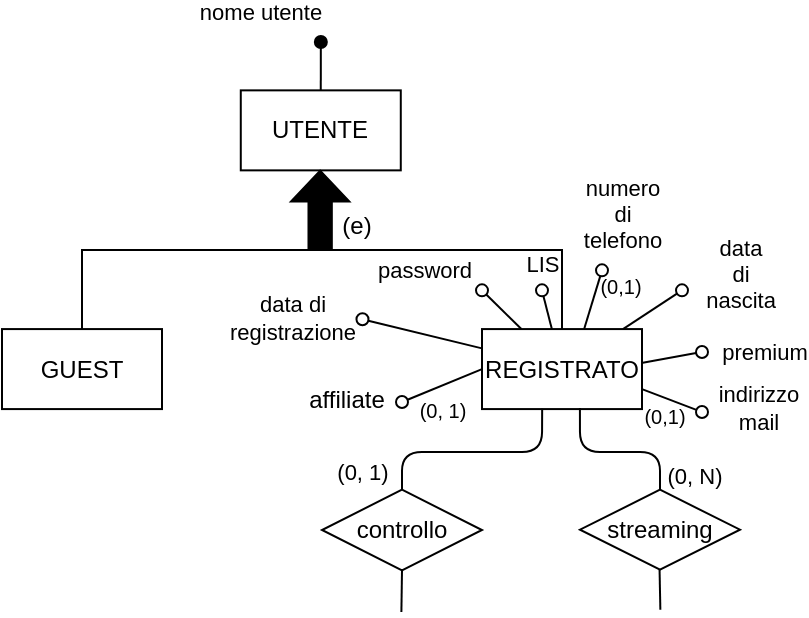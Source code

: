 <mxfile scale="1" border="10">
    <diagram id="-rriOPSDnHkLpZKLwRpb" name="Page-1">
        <mxGraphModel dx="2866" dy="2418" grid="1" gridSize="10" guides="1" tooltips="1" connect="1" arrows="1" fold="1" page="1" pageScale="1" pageWidth="850" pageHeight="1100" background="#FFFFFF" math="0" shadow="0">
            <root>
                <mxCell id="0"/>
                <mxCell id="1" parent="0"/>
                <mxCell id="343" style="edgeStyle=elbowEdgeStyle;html=1;exitX=0.5;exitY=1;exitDx=0;exitDy=0;entryX=0.5;entryY=0;entryDx=0;entryDy=0;endArrow=none;endFill=0;elbow=vertical;rounded=0;jumpStyle=arc;" parent="1" source="346" target="347" edge="1">
                    <mxGeometry relative="1" as="geometry">
                        <mxPoint x="-2300.58" y="-2022.46" as="sourcePoint"/>
                        <mxPoint x="-2380.59" y="-1962.46" as="targetPoint"/>
                    </mxGeometry>
                </mxCell>
                <mxCell id="344" style="edgeStyle=elbowEdgeStyle;elbow=vertical;html=1;exitX=0.5;exitY=1;exitDx=0;exitDy=0;entryX=0.5;entryY=0;entryDx=0;entryDy=0;endArrow=none;endFill=0;rounded=0;jumpStyle=arc;" parent="1" source="346" target="349" edge="1">
                    <mxGeometry relative="1" as="geometry"/>
                </mxCell>
                <mxCell id="346" value="UTENTE" style="whiteSpace=wrap;html=1;" parent="1" vertex="1">
                    <mxGeometry x="-2360.61" y="-2120.82" width="80" height="40" as="geometry"/>
                </mxCell>
                <mxCell id="347" value="GUEST" style="whiteSpace=wrap;html=1;" parent="1" vertex="1">
                    <mxGeometry x="-2480" y="-2001.46" width="80" height="40" as="geometry"/>
                </mxCell>
                <mxCell id="349" value="REGISTRATO" style="whiteSpace=wrap;html=1;" parent="1" vertex="1">
                    <mxGeometry x="-2240" y="-2001.46" width="80" height="40" as="geometry"/>
                </mxCell>
                <mxCell id="350" value="" style="shape=singleArrow;whiteSpace=wrap;html=1;arrowWidth=0.4;arrowSize=0.4;rotation=-90;fillColor=#000000;" parent="1" vertex="1">
                    <mxGeometry x="-2340.3" y="-2075.9" width="38.76" height="29.17" as="geometry"/>
                </mxCell>
                <mxCell id="351" value="(e)" style="text;html=1;align=center;verticalAlign=middle;resizable=0;points=[];autosize=1;strokeColor=none;fillColor=none;" parent="1" vertex="1">
                    <mxGeometry x="-2322.61" y="-2067.82" width="40" height="30" as="geometry"/>
                </mxCell>
                <mxCell id="352" value="" style="endArrow=oval;html=1;fillStyle=auto;strokeWidth=1;startSize=6;endSize=6;fillColor=#000000;startArrow=none;startFill=0;endFill=1;exitX=0.5;exitY=0;exitDx=0;exitDy=0;" parent="1" source="346" edge="1">
                    <mxGeometry width="50" height="50" relative="1" as="geometry">
                        <mxPoint x="-2180.58" y="-1539.8" as="sourcePoint"/>
                        <mxPoint x="-2320.58" y="-2144.98" as="targetPoint"/>
                    </mxGeometry>
                </mxCell>
                <mxCell id="353" value="nome utente" style="edgeLabel;html=1;align=center;verticalAlign=middle;resizable=0;points=[];" parent="352" vertex="1" connectable="0">
                    <mxGeometry x="0.479" y="1" relative="1" as="geometry">
                        <mxPoint x="-30" y="-21" as="offset"/>
                    </mxGeometry>
                </mxCell>
                <mxCell id="354" value="" style="endArrow=oval;html=1;fillStyle=auto;strokeWidth=1;startSize=6;endSize=6;fillColor=#000000;startArrow=none;startFill=0;endFill=0;" parent="1" source="349" edge="1">
                    <mxGeometry width="50" height="50" relative="1" as="geometry">
                        <mxPoint x="-2278.91" y="-1693.193" as="sourcePoint"/>
                        <mxPoint x="-2240" y="-2020.82" as="targetPoint"/>
                    </mxGeometry>
                </mxCell>
                <mxCell id="355" value="password" style="edgeLabel;html=1;align=center;verticalAlign=middle;resizable=0;points=[];" parent="354" vertex="1" connectable="0">
                    <mxGeometry x="0.479" y="1" relative="1" as="geometry">
                        <mxPoint x="-34" y="-16" as="offset"/>
                    </mxGeometry>
                </mxCell>
                <mxCell id="356" value="" style="endArrow=oval;html=1;fillStyle=auto;strokeWidth=1;startSize=6;endSize=6;fillColor=#000000;startArrow=none;startFill=0;endFill=0;exitX=1;exitY=0.75;exitDx=0;exitDy=0;" parent="1" source="349" edge="1">
                    <mxGeometry width="50" height="50" relative="1" as="geometry">
                        <mxPoint x="-2263.91" y="-1699.86" as="sourcePoint"/>
                        <mxPoint x="-2130" y="-1960" as="targetPoint"/>
                    </mxGeometry>
                </mxCell>
                <mxCell id="357" value="indirizzo&lt;br&gt;mail" style="edgeLabel;html=1;align=center;verticalAlign=middle;resizable=0;points=[];" parent="356" vertex="1" connectable="0">
                    <mxGeometry x="0.479" y="1" relative="1" as="geometry">
                        <mxPoint x="35" y="2" as="offset"/>
                    </mxGeometry>
                </mxCell>
                <mxCell id="358" value="" style="endArrow=oval;html=1;fillStyle=auto;strokeWidth=1;startSize=6;endSize=6;fillColor=#000000;startArrow=none;startFill=0;endFill=0;" parent="1" edge="1">
                    <mxGeometry width="50" height="50" relative="1" as="geometry">
                        <mxPoint x="-2188.924" y="-2001.46" as="sourcePoint"/>
                        <mxPoint x="-2180" y="-2030.82" as="targetPoint"/>
                    </mxGeometry>
                </mxCell>
                <mxCell id="359" value="numero&lt;br&gt;di&lt;br&gt;telefono" style="edgeLabel;html=1;align=center;verticalAlign=middle;resizable=0;points=[];" parent="358" vertex="1" connectable="0">
                    <mxGeometry x="0.479" y="1" relative="1" as="geometry">
                        <mxPoint x="13" y="-36" as="offset"/>
                    </mxGeometry>
                </mxCell>
                <mxCell id="360" value="" style="endArrow=oval;html=1;fillStyle=auto;strokeWidth=1;startSize=6;endSize=6;fillColor=#000000;startArrow=none;startFill=0;endFill=0;" parent="1" source="349" edge="1">
                    <mxGeometry width="50" height="50" relative="1" as="geometry">
                        <mxPoint x="-2243.91" y="-1679.86" as="sourcePoint"/>
                        <mxPoint x="-2140" y="-2020.82" as="targetPoint"/>
                    </mxGeometry>
                </mxCell>
                <mxCell id="361" value="data&lt;br&gt;di&lt;br&gt;nascita" style="edgeLabel;html=1;align=center;verticalAlign=middle;resizable=0;points=[];" parent="360" vertex="1" connectable="0">
                    <mxGeometry x="0.479" y="1" relative="1" as="geometry">
                        <mxPoint x="37" y="-13" as="offset"/>
                    </mxGeometry>
                </mxCell>
                <mxCell id="362" value="" style="endArrow=oval;html=1;fillStyle=auto;strokeWidth=1;startSize=6;endSize=6;fillColor=#000000;startArrow=none;startFill=0;endFill=0;" parent="1" source="349" edge="1">
                    <mxGeometry width="50" height="50" relative="1" as="geometry">
                        <mxPoint x="-2209.33" y="-1992.04" as="sourcePoint"/>
                        <mxPoint x="-2210" y="-2020.82" as="targetPoint"/>
                    </mxGeometry>
                </mxCell>
                <mxCell id="363" value="LIS" style="edgeLabel;html=1;align=center;verticalAlign=middle;resizable=0;points=[];" parent="362" vertex="1" connectable="0">
                    <mxGeometry x="0.479" y="1" relative="1" as="geometry">
                        <mxPoint x="-1" y="-18" as="offset"/>
                    </mxGeometry>
                </mxCell>
                <mxCell id="373" value="" style="endArrow=oval;html=1;fillStyle=auto;strokeWidth=1;startSize=6;endSize=6;fillColor=#000000;startArrow=none;startFill=0;endFill=0;exitX=1.005;exitY=0.422;exitDx=0;exitDy=0;exitPerimeter=0;" parent="1" source="349" edge="1">
                    <mxGeometry width="50" height="50" relative="1" as="geometry">
                        <mxPoint x="-2170.315" y="-1951.46" as="sourcePoint"/>
                        <mxPoint x="-2130" y="-1990" as="targetPoint"/>
                    </mxGeometry>
                </mxCell>
                <mxCell id="374" value="premium" style="edgeLabel;html=1;align=center;verticalAlign=middle;resizable=0;points=[];" parent="373" vertex="1" connectable="0">
                    <mxGeometry x="0.479" y="1" relative="1" as="geometry">
                        <mxPoint x="38" y="-1" as="offset"/>
                    </mxGeometry>
                </mxCell>
                <mxCell id="382" value="&lt;font style=&quot;font-size: 10px;&quot;&gt;(0,1)&lt;/font&gt;" style="text;html=1;align=center;verticalAlign=middle;resizable=0;points=[];autosize=1;strokeColor=none;fillColor=none;" parent="1" vertex="1">
                    <mxGeometry x="-2191" y="-2037.82" width="40" height="30" as="geometry"/>
                </mxCell>
                <mxCell id="383" value="(0,1)" style="text;html=1;align=center;verticalAlign=middle;resizable=0;points=[];autosize=1;strokeColor=none;fillColor=none;fontSize=10;" parent="1" vertex="1">
                    <mxGeometry x="-2169" y="-1970" width="39" height="24" as="geometry"/>
                </mxCell>
                <mxCell id="384" value="" style="edgeStyle=none;shape=connector;rounded=1;fillStyle=auto;html=1;labelBackgroundColor=default;strokeColor=default;strokeWidth=1;fontFamily=Helvetica;fontSize=11;fontColor=default;endArrow=none;startSize=6;endSize=6;fillColor=#000000;entryX=0.5;entryY=0;entryDx=0;entryDy=0;exitX=0.376;exitY=0.995;exitDx=0;exitDy=0;exitPerimeter=0;" parent="1" source="349" target="386" edge="1">
                    <mxGeometry relative="1" as="geometry">
                        <mxPoint x="-2210" y="-1960" as="sourcePoint"/>
                        <Array as="points">
                            <mxPoint x="-2210" y="-1940"/>
                            <mxPoint x="-2280" y="-1940"/>
                        </Array>
                    </mxGeometry>
                </mxCell>
                <mxCell id="385" value="(0, 1)" style="edgeLabel;html=1;align=center;verticalAlign=middle;resizable=0;points=[];fontSize=11;fontFamily=Helvetica;fontColor=default;" parent="384" vertex="1" connectable="0">
                    <mxGeometry x="-0.268" y="1" relative="1" as="geometry">
                        <mxPoint x="-71" y="9" as="offset"/>
                    </mxGeometry>
                </mxCell>
                <mxCell id="386" value="controllo" style="rhombus;whiteSpace=wrap;html=1;" parent="1" vertex="1">
                    <mxGeometry x="-2320" y="-1921.14" width="80" height="40.28" as="geometry"/>
                </mxCell>
                <mxCell id="390" value="" style="endArrow=none;html=1;entryX=0.5;entryY=1;entryDx=0;entryDy=0;" parent="1" target="386" edge="1">
                    <mxGeometry width="50" height="50" relative="1" as="geometry">
                        <mxPoint x="-2280.3" y="-1860" as="sourcePoint"/>
                        <mxPoint x="-2099.31" y="-1911.32" as="targetPoint"/>
                    </mxGeometry>
                </mxCell>
                <mxCell id="391" value="" style="endArrow=oval;html=1;fillStyle=auto;strokeWidth=1;startSize=6;endSize=6;fillColor=#000000;startArrow=none;startFill=0;endFill=0;strokeColor=#000000;exitX=0;exitY=0.5;exitDx=0;exitDy=0;" parent="1" source="349" edge="1">
                    <mxGeometry width="50" height="50" relative="1" as="geometry">
                        <mxPoint x="-2178.21" y="-1899.26" as="sourcePoint"/>
                        <mxPoint x="-2280" y="-1965" as="targetPoint"/>
                    </mxGeometry>
                </mxCell>
                <mxCell id="394" value="&lt;font style=&quot;font-size: 10px;&quot;&gt;(0, 1)&lt;/font&gt;" style="edgeLabel;html=1;align=center;verticalAlign=middle;resizable=0;points=[];fontSize=11;fontFamily=Helvetica;fontColor=default;" parent="1" vertex="1" connectable="0">
                    <mxGeometry x="-2260.001" y="-1961.46" as="geometry"/>
                </mxCell>
                <mxCell id="395" value="(0, N)" style="edgeLabel;html=1;align=center;verticalAlign=middle;resizable=0;points=[];" parent="1" vertex="1" connectable="0">
                    <mxGeometry x="-2134.0" y="-1928.003" as="geometry"/>
                </mxCell>
                <mxCell id="396" value="streaming" style="rhombus;whiteSpace=wrap;html=1;" parent="1" vertex="1">
                    <mxGeometry x="-2191.0" y="-1921.14" width="80" height="40" as="geometry"/>
                </mxCell>
                <mxCell id="397" value="" style="edgeStyle=none;shape=connector;rounded=1;fillStyle=auto;html=1;labelBackgroundColor=default;strokeColor=default;strokeWidth=1;fontFamily=Helvetica;fontSize=11;fontColor=default;endArrow=none;startSize=6;endSize=6;fillColor=#000000;exitX=0.5;exitY=1;exitDx=0;exitDy=0;" parent="1" edge="1">
                    <mxGeometry relative="1" as="geometry">
                        <mxPoint x="-2151.22" y="-1881.14" as="sourcePoint"/>
                        <mxPoint x="-2150.82" y="-1861.14" as="targetPoint"/>
                    </mxGeometry>
                </mxCell>
                <mxCell id="398" value="" style="edgeStyle=none;shape=connector;rounded=1;fillStyle=auto;html=1;labelBackgroundColor=default;strokeColor=default;strokeWidth=1;fontFamily=Helvetica;fontSize=11;fontColor=default;endArrow=none;startSize=6;endSize=6;fillColor=#000000;entryX=0.5;entryY=0;entryDx=0;entryDy=0;exitX=0.612;exitY=0.987;exitDx=0;exitDy=0;exitPerimeter=0;" parent="1" source="349" target="396" edge="1">
                    <mxGeometry relative="1" as="geometry">
                        <mxPoint x="-2190" y="-1950" as="sourcePoint"/>
                        <mxPoint x="-2220" y="-1920.32" as="targetPoint"/>
                        <Array as="points">
                            <mxPoint x="-2191" y="-1940"/>
                            <mxPoint x="-2151" y="-1940"/>
                        </Array>
                    </mxGeometry>
                </mxCell>
                <mxCell id="400" value="" style="endArrow=oval;html=1;fillStyle=auto;strokeWidth=1;startSize=6;endSize=6;fillColor=#000000;startArrow=none;startFill=0;endFill=0;exitX=-0.003;exitY=0.13;exitDx=0;exitDy=0;exitPerimeter=0;fontSize=11;" parent="1" edge="1">
                    <mxGeometry width="50" height="50" relative="1" as="geometry">
                        <mxPoint x="-2240" y="-1991.8" as="sourcePoint"/>
                        <mxPoint x="-2299.76" y="-2006.36" as="targetPoint"/>
                    </mxGeometry>
                </mxCell>
                <mxCell id="401" value="data di&lt;br&gt;registrazione" style="text;html=1;align=center;verticalAlign=middle;resizable=0;points=[];autosize=1;strokeColor=none;fillColor=none;fontSize=11;" parent="1" vertex="1">
                    <mxGeometry x="-2379.96" y="-2027" width="90" height="40" as="geometry"/>
                </mxCell>
                <mxCell id="402" value="affiliate" style="text;html=1;align=center;verticalAlign=middle;resizable=0;points=[];autosize=1;strokeColor=none;fillColor=none;" parent="1" vertex="1">
                    <mxGeometry x="-2336" y="-1979" width="56" height="26" as="geometry"/>
                </mxCell>
            </root>
        </mxGraphModel>
    </diagram>
</mxfile>